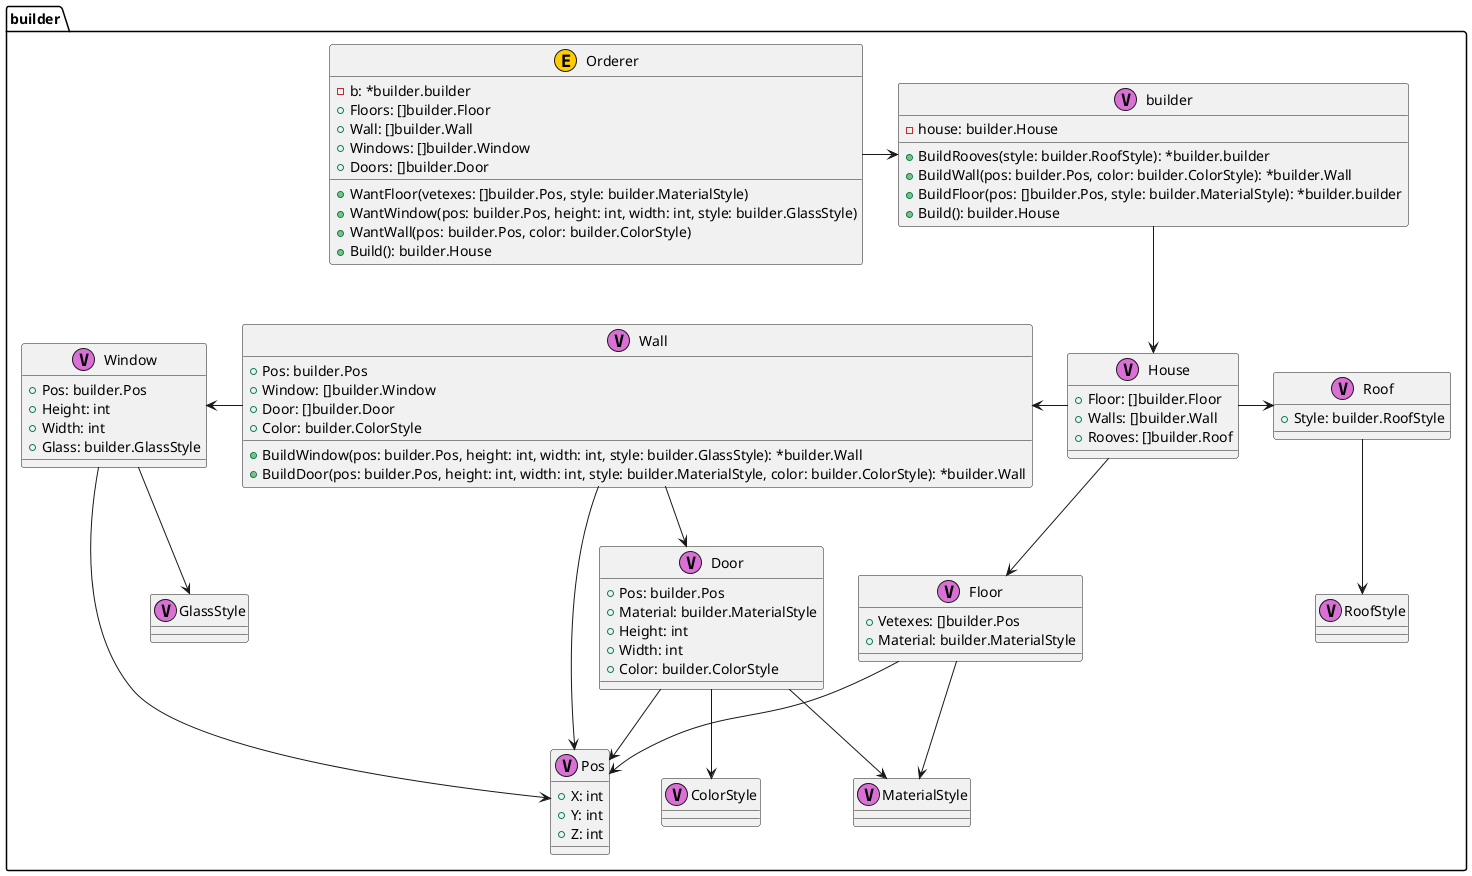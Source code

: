 @startuml

package "builder" {
	class "ColorStyle" as builder.ColorStyle <<V,Orchid>>
}



package "builder" {
	class "Door" as builder.Door <<V,Orchid>> {
		+Pos: builder.Pos
		+Material: builder.MaterialStyle
		+Height: int
		+Width: int
		+Color: builder.ColorStyle
	}
}

	builder.Door --> builder.Pos
	builder.Door --> builder.MaterialStyle
	builder.Door --> builder.ColorStyle


package "builder" {
	class "Floor" as builder.Floor <<V,Orchid>> {
		+Vetexes: []builder.Pos
		+Material: builder.MaterialStyle
	}
}

	builder.Floor --> builder.Pos
	builder.Floor --> builder.MaterialStyle


package "builder" {
	class "GlassStyle" as builder.GlassStyle <<V,Orchid>>
}



package "builder" {
	class "House" as builder.House <<V,Orchid>> {
		+Floor: []builder.Floor
		+Walls: []builder.Wall
		+Rooves: []builder.Roof
	}
}

	builder.House -down-> builder.Floor
	builder.House -left-> builder.Wall
	builder.House -right-> builder.Roof


package "builder" {
	class "MaterialStyle" as builder.MaterialStyle <<V,Orchid>>
}



package "builder" {
	class "Orderer" as builder.Orderer <<E,#FFCC00>> {
		-b: *builder.builder
		+Floors: []builder.Floor
		+Wall: []builder.Wall
		+Windows: []builder.Window
		+Doors: []builder.Door
		+WantFloor(vetexes: []builder.Pos, style: builder.MaterialStyle)
		+WantWindow(pos: builder.Pos, height: int, width: int, style: builder.GlassStyle)
		+WantWall(pos: builder.Pos, color: builder.ColorStyle)
		+Build(): builder.House
	}
}

	builder.Orderer -right-> builder.builder
	' builder.Orderer --> builder.Floor
	' builder.Orderer --> builder.Wall
	' builder.Orderer --> builder.Window
	' builder.Orderer --> builder.Door

	' builder.Orderer ..> builder.Pos : <<use>> 
	' builder.Orderer ..> builder.MaterialStyle : <<use>> 
	' builder.Orderer ..> builder.GlassStyle : <<use>> 
	' builder.Orderer ..> builder.ColorStyle : <<use>> 

package "builder" {
	class "Pos" as builder.Pos <<V,Orchid>> {
		+X: int
		+Y: int
		+Z: int
	}
}



package "builder" {
	class "Roof" as builder.Roof <<V,Orchid>> {
		+Style: builder.RoofStyle
	}
}

	builder.Roof -down-> builder.RoofStyle


package "builder" {
	class "RoofStyle" as builder.RoofStyle <<V,Orchid>>
}



package "builder" {
	class "Wall" as builder.Wall <<V,Orchid>> {
		+Pos: builder.Pos
		+Window: []builder.Window
		+Door: []builder.Door
		+Color: builder.ColorStyle
		+BuildWindow(pos: builder.Pos, height: int, width: int, style: builder.GlassStyle): *builder.Wall
		+BuildDoor(pos: builder.Pos, height: int, width: int, style: builder.MaterialStyle, color: builder.ColorStyle): *builder.Wall
	}
}

	builder.Wall --> builder.Pos
	builder.Wall -left-> builder.Window
	builder.Wall -right-> builder.Door
	' builder.Wall ..> builder.GlassStyle : <<use>> 
	' builder.Wall ..> builder.MaterialStyle : <<use>> 
	' builder.Wall ..> builder.ColorStyle : <<use>> 

package "builder" {
	class "Window" as builder.Window <<V,Orchid>> {
		+Pos: builder.Pos
		+Height: int
		+Width: int
		+Glass: builder.GlassStyle
	}
}

	builder.Window --> builder.Pos
	builder.Window --> builder.GlassStyle


package "builder" {
	class "builder" as builder.builder <<V,Orchid>> {
		-house: builder.House
		+BuildRooves(style: builder.RoofStyle): *builder.builder
		+BuildWall(pos: builder.Pos, color: builder.ColorStyle): *builder.Wall
		+BuildFloor(pos: []builder.Pos, style: builder.MaterialStyle): *builder.builder
		+Build(): builder.House
	}
}

	builder.builder --> builder.House
	' builder.builder ..> builder.Pos : <<use>> 
	' builder.builder ..> builder.RoofStyle : <<use>> 
	' builder.builder ..> builder.ColorStyle : <<use>> 
	' builder.builder ..> builder.MaterialStyle : <<use>> 

@enduml
